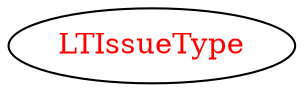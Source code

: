 digraph dependencyGraph {
 concentrate=true;
 ranksep="2.0";
 rankdir="LR"; 
 splines="ortho";
"LTIssueType" [fontcolor="red"];
}